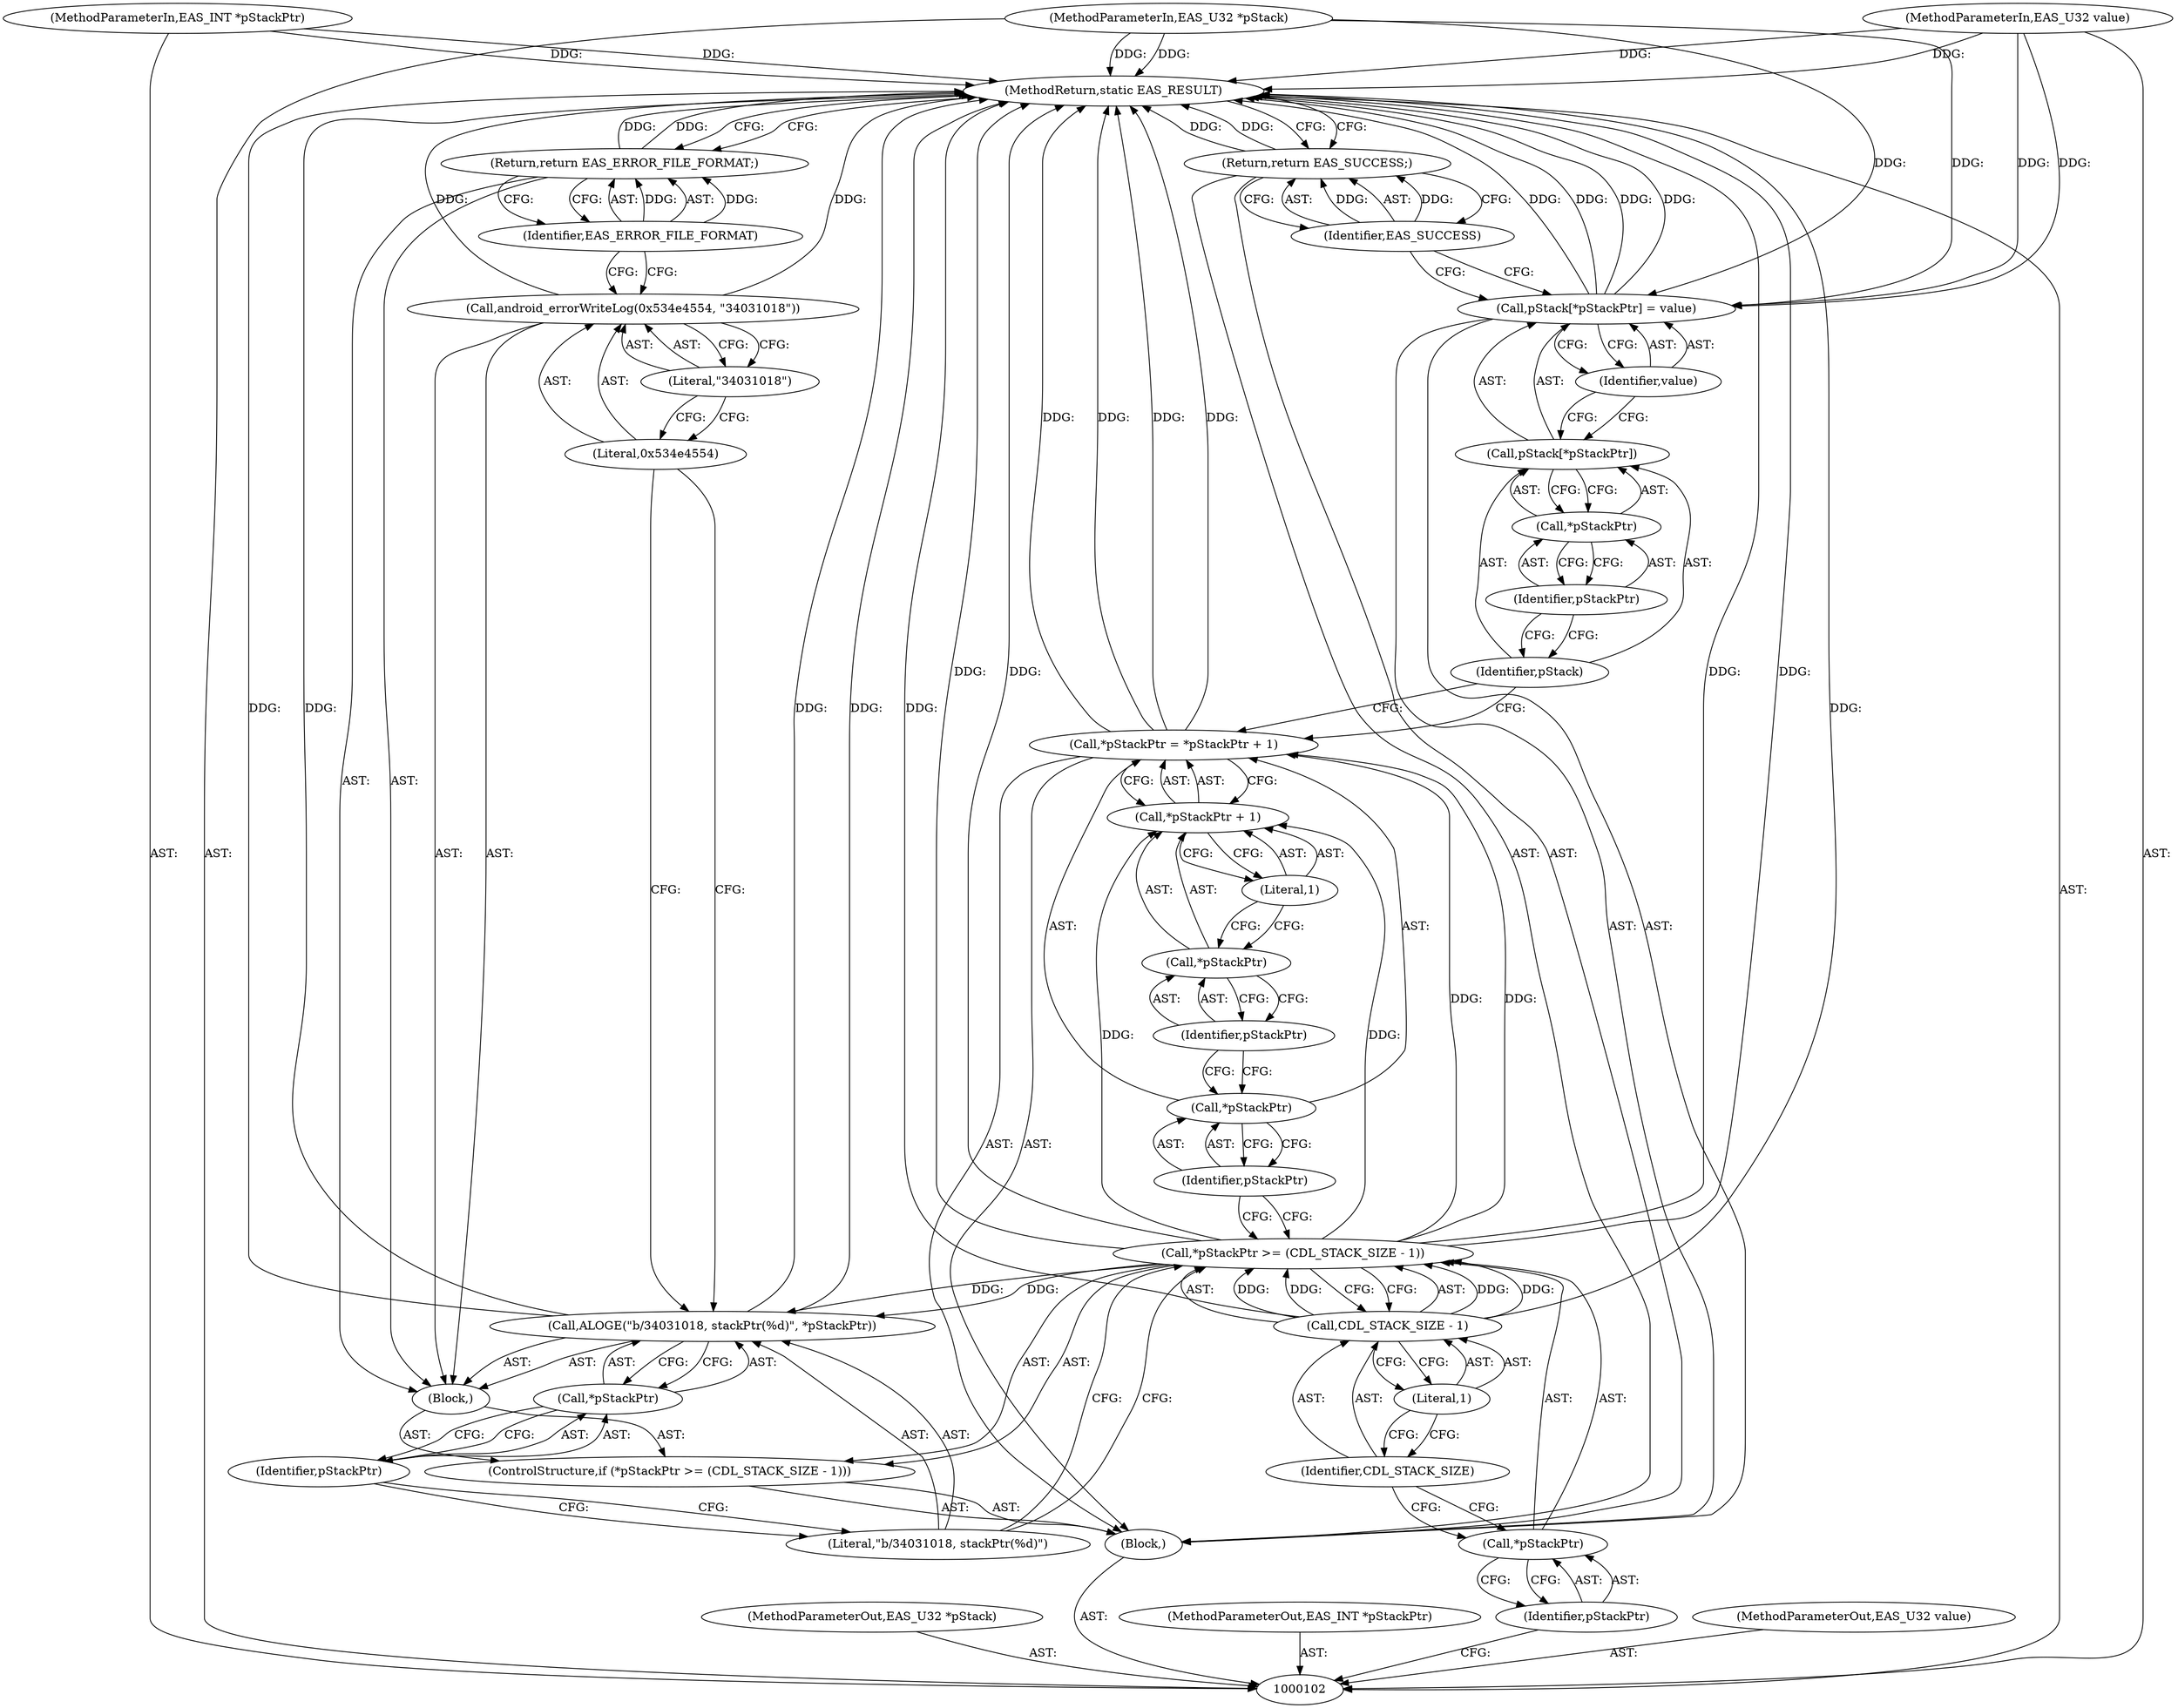 digraph "0_Android_56d153259cc3e16a6a0014199a2317dde333c978" {
"1000139" [label="(MethodReturn,static EAS_RESULT)"];
"1000103" [label="(MethodParameterIn,EAS_U32 *pStack)"];
"1000188" [label="(MethodParameterOut,EAS_U32 *pStack)"];
"1000104" [label="(MethodParameterIn,EAS_INT *pStackPtr)"];
"1000189" [label="(MethodParameterOut,EAS_INT *pStackPtr)"];
"1000105" [label="(MethodParameterIn,EAS_U32 value)"];
"1000190" [label="(MethodParameterOut,EAS_U32 value)"];
"1000127" [label="(Call,*pStackPtr + 1)"];
"1000128" [label="(Call,*pStackPtr)"];
"1000129" [label="(Identifier,pStackPtr)"];
"1000130" [label="(Literal,1)"];
"1000124" [label="(Call,*pStackPtr = *pStackPtr + 1)"];
"1000125" [label="(Call,*pStackPtr)"];
"1000126" [label="(Identifier,pStackPtr)"];
"1000134" [label="(Call,*pStackPtr)"];
"1000135" [label="(Identifier,pStackPtr)"];
"1000136" [label="(Identifier,value)"];
"1000131" [label="(Call,pStack[*pStackPtr] = value)"];
"1000132" [label="(Call,pStack[*pStackPtr])"];
"1000133" [label="(Identifier,pStack)"];
"1000137" [label="(Return,return EAS_SUCCESS;)"];
"1000138" [label="(Identifier,EAS_SUCCESS)"];
"1000106" [label="(Block,)"];
"1000111" [label="(Call,CDL_STACK_SIZE - 1)"];
"1000112" [label="(Identifier,CDL_STACK_SIZE)"];
"1000107" [label="(ControlStructure,if (*pStackPtr >= (CDL_STACK_SIZE - 1)))"];
"1000113" [label="(Literal,1)"];
"1000114" [label="(Block,)"];
"1000108" [label="(Call,*pStackPtr >= (CDL_STACK_SIZE - 1))"];
"1000109" [label="(Call,*pStackPtr)"];
"1000110" [label="(Identifier,pStackPtr)"];
"1000116" [label="(Literal,\"b/34031018, stackPtr(%d)\")"];
"1000117" [label="(Call,*pStackPtr)"];
"1000118" [label="(Identifier,pStackPtr)"];
"1000115" [label="(Call,ALOGE(\"b/34031018, stackPtr(%d)\", *pStackPtr))"];
"1000120" [label="(Literal,0x534e4554)"];
"1000121" [label="(Literal,\"34031018\")"];
"1000119" [label="(Call,android_errorWriteLog(0x534e4554, \"34031018\"))"];
"1000123" [label="(Identifier,EAS_ERROR_FILE_FORMAT)"];
"1000122" [label="(Return,return EAS_ERROR_FILE_FORMAT;)"];
"1000139" -> "1000102"  [label="AST: "];
"1000139" -> "1000122"  [label="CFG: "];
"1000139" -> "1000137"  [label="CFG: "];
"1000122" -> "1000139"  [label="DDG: "];
"1000115" -> "1000139"  [label="DDG: "];
"1000115" -> "1000139"  [label="DDG: "];
"1000124" -> "1000139"  [label="DDG: "];
"1000124" -> "1000139"  [label="DDG: "];
"1000108" -> "1000139"  [label="DDG: "];
"1000108" -> "1000139"  [label="DDG: "];
"1000104" -> "1000139"  [label="DDG: "];
"1000105" -> "1000139"  [label="DDG: "];
"1000131" -> "1000139"  [label="DDG: "];
"1000131" -> "1000139"  [label="DDG: "];
"1000103" -> "1000139"  [label="DDG: "];
"1000111" -> "1000139"  [label="DDG: "];
"1000119" -> "1000139"  [label="DDG: "];
"1000137" -> "1000139"  [label="DDG: "];
"1000103" -> "1000102"  [label="AST: "];
"1000103" -> "1000139"  [label="DDG: "];
"1000103" -> "1000131"  [label="DDG: "];
"1000188" -> "1000102"  [label="AST: "];
"1000104" -> "1000102"  [label="AST: "];
"1000104" -> "1000139"  [label="DDG: "];
"1000189" -> "1000102"  [label="AST: "];
"1000105" -> "1000102"  [label="AST: "];
"1000105" -> "1000139"  [label="DDG: "];
"1000105" -> "1000131"  [label="DDG: "];
"1000190" -> "1000102"  [label="AST: "];
"1000127" -> "1000124"  [label="AST: "];
"1000127" -> "1000130"  [label="CFG: "];
"1000128" -> "1000127"  [label="AST: "];
"1000130" -> "1000127"  [label="AST: "];
"1000124" -> "1000127"  [label="CFG: "];
"1000108" -> "1000127"  [label="DDG: "];
"1000128" -> "1000127"  [label="AST: "];
"1000128" -> "1000129"  [label="CFG: "];
"1000129" -> "1000128"  [label="AST: "];
"1000130" -> "1000128"  [label="CFG: "];
"1000129" -> "1000128"  [label="AST: "];
"1000129" -> "1000125"  [label="CFG: "];
"1000128" -> "1000129"  [label="CFG: "];
"1000130" -> "1000127"  [label="AST: "];
"1000130" -> "1000128"  [label="CFG: "];
"1000127" -> "1000130"  [label="CFG: "];
"1000124" -> "1000106"  [label="AST: "];
"1000124" -> "1000127"  [label="CFG: "];
"1000125" -> "1000124"  [label="AST: "];
"1000127" -> "1000124"  [label="AST: "];
"1000133" -> "1000124"  [label="CFG: "];
"1000124" -> "1000139"  [label="DDG: "];
"1000124" -> "1000139"  [label="DDG: "];
"1000108" -> "1000124"  [label="DDG: "];
"1000125" -> "1000124"  [label="AST: "];
"1000125" -> "1000126"  [label="CFG: "];
"1000126" -> "1000125"  [label="AST: "];
"1000129" -> "1000125"  [label="CFG: "];
"1000126" -> "1000125"  [label="AST: "];
"1000126" -> "1000108"  [label="CFG: "];
"1000125" -> "1000126"  [label="CFG: "];
"1000134" -> "1000132"  [label="AST: "];
"1000134" -> "1000135"  [label="CFG: "];
"1000135" -> "1000134"  [label="AST: "];
"1000132" -> "1000134"  [label="CFG: "];
"1000135" -> "1000134"  [label="AST: "];
"1000135" -> "1000133"  [label="CFG: "];
"1000134" -> "1000135"  [label="CFG: "];
"1000136" -> "1000131"  [label="AST: "];
"1000136" -> "1000132"  [label="CFG: "];
"1000131" -> "1000136"  [label="CFG: "];
"1000131" -> "1000106"  [label="AST: "];
"1000131" -> "1000136"  [label="CFG: "];
"1000132" -> "1000131"  [label="AST: "];
"1000136" -> "1000131"  [label="AST: "];
"1000138" -> "1000131"  [label="CFG: "];
"1000131" -> "1000139"  [label="DDG: "];
"1000131" -> "1000139"  [label="DDG: "];
"1000105" -> "1000131"  [label="DDG: "];
"1000103" -> "1000131"  [label="DDG: "];
"1000132" -> "1000131"  [label="AST: "];
"1000132" -> "1000134"  [label="CFG: "];
"1000133" -> "1000132"  [label="AST: "];
"1000134" -> "1000132"  [label="AST: "];
"1000136" -> "1000132"  [label="CFG: "];
"1000133" -> "1000132"  [label="AST: "];
"1000133" -> "1000124"  [label="CFG: "];
"1000135" -> "1000133"  [label="CFG: "];
"1000137" -> "1000106"  [label="AST: "];
"1000137" -> "1000138"  [label="CFG: "];
"1000138" -> "1000137"  [label="AST: "];
"1000139" -> "1000137"  [label="CFG: "];
"1000137" -> "1000139"  [label="DDG: "];
"1000138" -> "1000137"  [label="DDG: "];
"1000138" -> "1000137"  [label="AST: "];
"1000138" -> "1000131"  [label="CFG: "];
"1000137" -> "1000138"  [label="CFG: "];
"1000138" -> "1000137"  [label="DDG: "];
"1000106" -> "1000102"  [label="AST: "];
"1000107" -> "1000106"  [label="AST: "];
"1000124" -> "1000106"  [label="AST: "];
"1000131" -> "1000106"  [label="AST: "];
"1000137" -> "1000106"  [label="AST: "];
"1000111" -> "1000108"  [label="AST: "];
"1000111" -> "1000113"  [label="CFG: "];
"1000112" -> "1000111"  [label="AST: "];
"1000113" -> "1000111"  [label="AST: "];
"1000108" -> "1000111"  [label="CFG: "];
"1000111" -> "1000139"  [label="DDG: "];
"1000111" -> "1000108"  [label="DDG: "];
"1000111" -> "1000108"  [label="DDG: "];
"1000112" -> "1000111"  [label="AST: "];
"1000112" -> "1000109"  [label="CFG: "];
"1000113" -> "1000112"  [label="CFG: "];
"1000107" -> "1000106"  [label="AST: "];
"1000108" -> "1000107"  [label="AST: "];
"1000114" -> "1000107"  [label="AST: "];
"1000113" -> "1000111"  [label="AST: "];
"1000113" -> "1000112"  [label="CFG: "];
"1000111" -> "1000113"  [label="CFG: "];
"1000114" -> "1000107"  [label="AST: "];
"1000115" -> "1000114"  [label="AST: "];
"1000119" -> "1000114"  [label="AST: "];
"1000122" -> "1000114"  [label="AST: "];
"1000108" -> "1000107"  [label="AST: "];
"1000108" -> "1000111"  [label="CFG: "];
"1000109" -> "1000108"  [label="AST: "];
"1000111" -> "1000108"  [label="AST: "];
"1000116" -> "1000108"  [label="CFG: "];
"1000126" -> "1000108"  [label="CFG: "];
"1000108" -> "1000139"  [label="DDG: "];
"1000108" -> "1000139"  [label="DDG: "];
"1000111" -> "1000108"  [label="DDG: "];
"1000111" -> "1000108"  [label="DDG: "];
"1000108" -> "1000115"  [label="DDG: "];
"1000108" -> "1000124"  [label="DDG: "];
"1000108" -> "1000127"  [label="DDG: "];
"1000109" -> "1000108"  [label="AST: "];
"1000109" -> "1000110"  [label="CFG: "];
"1000110" -> "1000109"  [label="AST: "];
"1000112" -> "1000109"  [label="CFG: "];
"1000110" -> "1000109"  [label="AST: "];
"1000110" -> "1000102"  [label="CFG: "];
"1000109" -> "1000110"  [label="CFG: "];
"1000116" -> "1000115"  [label="AST: "];
"1000116" -> "1000108"  [label="CFG: "];
"1000118" -> "1000116"  [label="CFG: "];
"1000117" -> "1000115"  [label="AST: "];
"1000117" -> "1000118"  [label="CFG: "];
"1000118" -> "1000117"  [label="AST: "];
"1000115" -> "1000117"  [label="CFG: "];
"1000118" -> "1000117"  [label="AST: "];
"1000118" -> "1000116"  [label="CFG: "];
"1000117" -> "1000118"  [label="CFG: "];
"1000115" -> "1000114"  [label="AST: "];
"1000115" -> "1000117"  [label="CFG: "];
"1000116" -> "1000115"  [label="AST: "];
"1000117" -> "1000115"  [label="AST: "];
"1000120" -> "1000115"  [label="CFG: "];
"1000115" -> "1000139"  [label="DDG: "];
"1000115" -> "1000139"  [label="DDG: "];
"1000108" -> "1000115"  [label="DDG: "];
"1000120" -> "1000119"  [label="AST: "];
"1000120" -> "1000115"  [label="CFG: "];
"1000121" -> "1000120"  [label="CFG: "];
"1000121" -> "1000119"  [label="AST: "];
"1000121" -> "1000120"  [label="CFG: "];
"1000119" -> "1000121"  [label="CFG: "];
"1000119" -> "1000114"  [label="AST: "];
"1000119" -> "1000121"  [label="CFG: "];
"1000120" -> "1000119"  [label="AST: "];
"1000121" -> "1000119"  [label="AST: "];
"1000123" -> "1000119"  [label="CFG: "];
"1000119" -> "1000139"  [label="DDG: "];
"1000123" -> "1000122"  [label="AST: "];
"1000123" -> "1000119"  [label="CFG: "];
"1000122" -> "1000123"  [label="CFG: "];
"1000123" -> "1000122"  [label="DDG: "];
"1000122" -> "1000114"  [label="AST: "];
"1000122" -> "1000123"  [label="CFG: "];
"1000123" -> "1000122"  [label="AST: "];
"1000139" -> "1000122"  [label="CFG: "];
"1000122" -> "1000139"  [label="DDG: "];
"1000123" -> "1000122"  [label="DDG: "];
}
